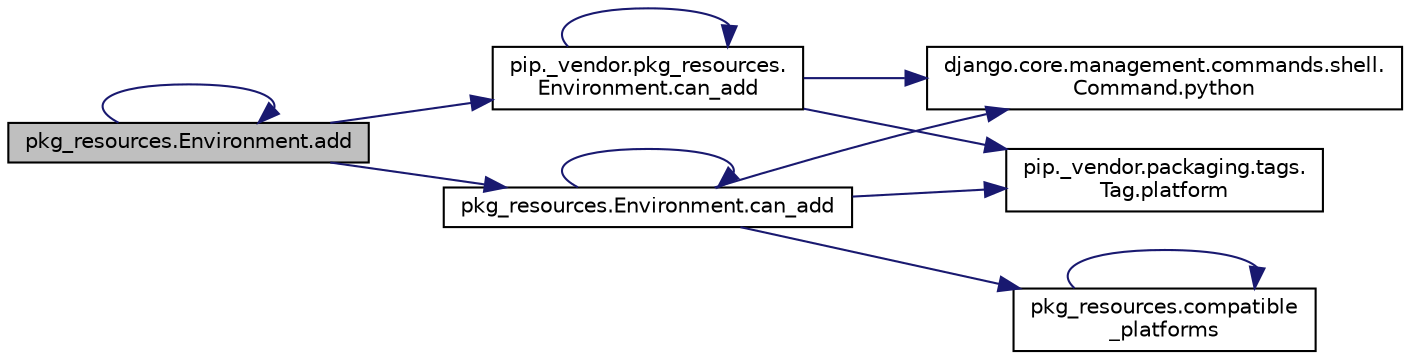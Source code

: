 digraph "pkg_resources.Environment.add"
{
 // LATEX_PDF_SIZE
  edge [fontname="Helvetica",fontsize="10",labelfontname="Helvetica",labelfontsize="10"];
  node [fontname="Helvetica",fontsize="10",shape=record];
  rankdir="LR";
  Node1 [label="pkg_resources.Environment.add",height=0.2,width=0.4,color="black", fillcolor="grey75", style="filled", fontcolor="black",tooltip=" "];
  Node1 -> Node1 [color="midnightblue",fontsize="10",style="solid",fontname="Helvetica"];
  Node1 -> Node2 [color="midnightblue",fontsize="10",style="solid",fontname="Helvetica"];
  Node2 [label="pip._vendor.pkg_resources.\lEnvironment.can_add",height=0.2,width=0.4,color="black", fillcolor="white", style="filled",URL="$de/d79/classpip_1_1__vendor_1_1pkg__resources_1_1_environment.html#ada05f2e83376abee2592ec9571fce0af",tooltip=" "];
  Node2 -> Node2 [color="midnightblue",fontsize="10",style="solid",fontname="Helvetica"];
  Node2 -> Node3 [color="midnightblue",fontsize="10",style="solid",fontname="Helvetica"];
  Node3 [label="pip._vendor.packaging.tags.\lTag.platform",height=0.2,width=0.4,color="black", fillcolor="white", style="filled",URL="$de/df3/classpip_1_1__vendor_1_1packaging_1_1tags_1_1_tag.html#afce7b1c0d18c1a3dc15b6ed3d780d1b4",tooltip=" "];
  Node2 -> Node4 [color="midnightblue",fontsize="10",style="solid",fontname="Helvetica"];
  Node4 [label="django.core.management.commands.shell.\lCommand.python",height=0.2,width=0.4,color="black", fillcolor="white", style="filled",URL="$d9/df1/classdjango_1_1core_1_1management_1_1commands_1_1shell_1_1_command.html#a4e692f14d2ae3109d3c88e91cf9d07dc",tooltip=" "];
  Node1 -> Node5 [color="midnightblue",fontsize="10",style="solid",fontname="Helvetica"];
  Node5 [label="pkg_resources.Environment.can_add",height=0.2,width=0.4,color="black", fillcolor="white", style="filled",URL="$dd/d81/classpkg__resources_1_1_environment.html#ac68862356ee785bb410b3d2a503952f1",tooltip=" "];
  Node5 -> Node5 [color="midnightblue",fontsize="10",style="solid",fontname="Helvetica"];
  Node5 -> Node6 [color="midnightblue",fontsize="10",style="solid",fontname="Helvetica"];
  Node6 [label="pkg_resources.compatible\l_platforms",height=0.2,width=0.4,color="black", fillcolor="white", style="filled",URL="$d0/de1/namespacepkg__resources.html#aa77948d4629271731ceb9154c30c65cd",tooltip=" "];
  Node6 -> Node6 [color="midnightblue",fontsize="10",style="solid",fontname="Helvetica"];
  Node5 -> Node3 [color="midnightblue",fontsize="10",style="solid",fontname="Helvetica"];
  Node5 -> Node4 [color="midnightblue",fontsize="10",style="solid",fontname="Helvetica"];
}
